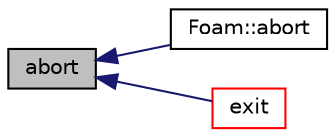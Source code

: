 digraph "abort"
{
  bgcolor="transparent";
  edge [fontname="Helvetica",fontsize="10",labelfontname="Helvetica",labelfontsize="10"];
  node [fontname="Helvetica",fontsize="10",shape=record];
  rankdir="LR";
  Node411 [label="abort",height=0.2,width=0.4,color="black", fillcolor="grey75", style="filled", fontcolor="black"];
  Node411 -> Node412 [dir="back",color="midnightblue",fontsize="10",style="solid",fontname="Helvetica"];
  Node412 [label="Foam::abort",height=0.2,width=0.4,color="black",URL="$a21851.html#a96e1589c449543d30e3c99729ca87b25"];
  Node411 -> Node413 [dir="back",color="midnightblue",fontsize="10",style="solid",fontname="Helvetica"];
  Node413 [label="exit",height=0.2,width=0.4,color="red",URL="$a27201.html#a8e05d3ad7f8730ff9a8bab5360fd7854",tooltip="Exit : can be called for any error to exit program. "];
}
